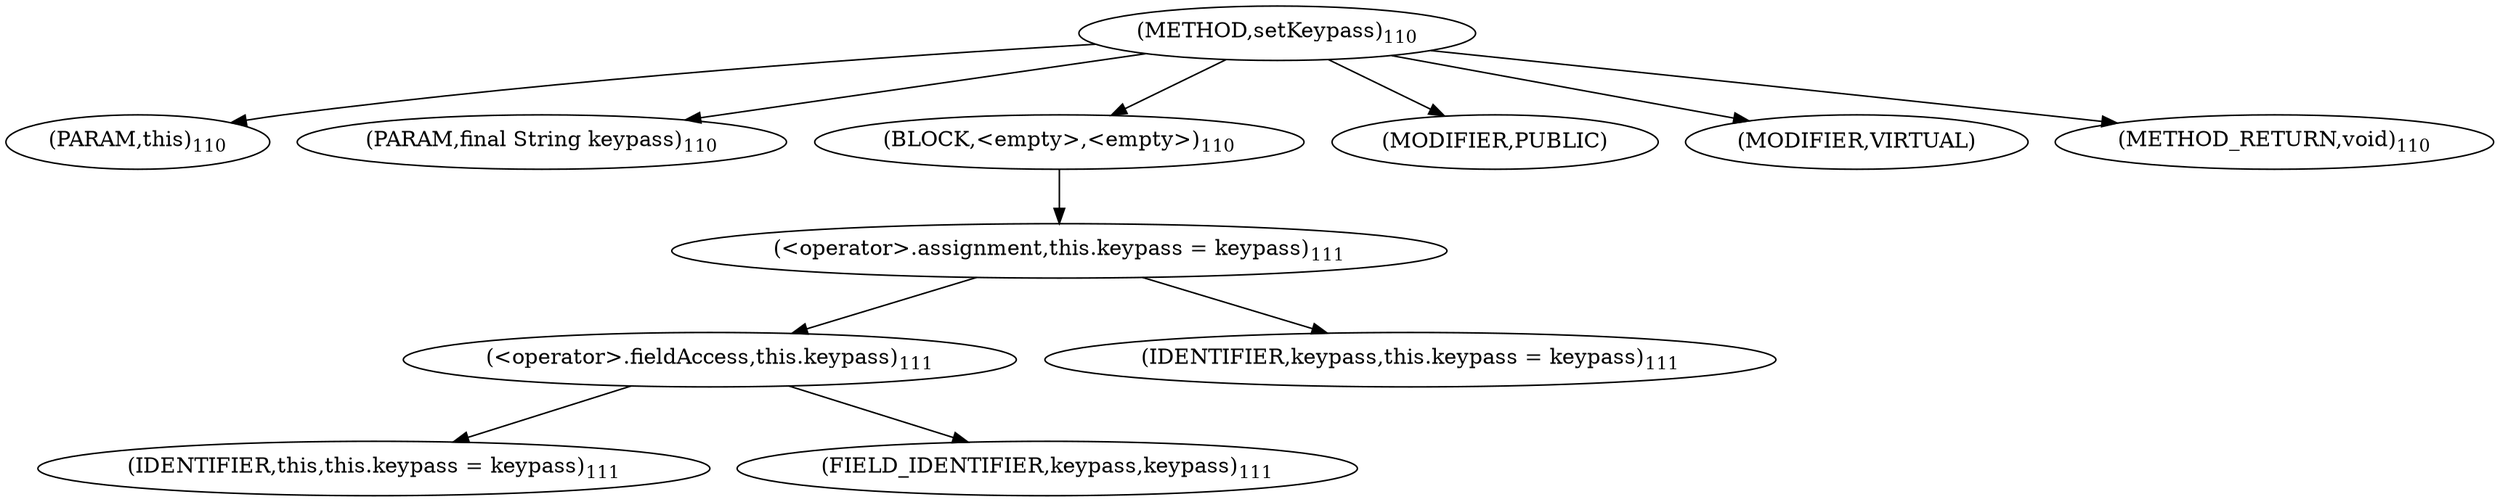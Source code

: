 digraph "setKeypass" {  
"123" [label = <(METHOD,setKeypass)<SUB>110</SUB>> ]
"14" [label = <(PARAM,this)<SUB>110</SUB>> ]
"124" [label = <(PARAM,final String keypass)<SUB>110</SUB>> ]
"125" [label = <(BLOCK,&lt;empty&gt;,&lt;empty&gt;)<SUB>110</SUB>> ]
"126" [label = <(&lt;operator&gt;.assignment,this.keypass = keypass)<SUB>111</SUB>> ]
"127" [label = <(&lt;operator&gt;.fieldAccess,this.keypass)<SUB>111</SUB>> ]
"13" [label = <(IDENTIFIER,this,this.keypass = keypass)<SUB>111</SUB>> ]
"128" [label = <(FIELD_IDENTIFIER,keypass,keypass)<SUB>111</SUB>> ]
"129" [label = <(IDENTIFIER,keypass,this.keypass = keypass)<SUB>111</SUB>> ]
"130" [label = <(MODIFIER,PUBLIC)> ]
"131" [label = <(MODIFIER,VIRTUAL)> ]
"132" [label = <(METHOD_RETURN,void)<SUB>110</SUB>> ]
  "123" -> "14" 
  "123" -> "124" 
  "123" -> "125" 
  "123" -> "130" 
  "123" -> "131" 
  "123" -> "132" 
  "125" -> "126" 
  "126" -> "127" 
  "126" -> "129" 
  "127" -> "13" 
  "127" -> "128" 
}
